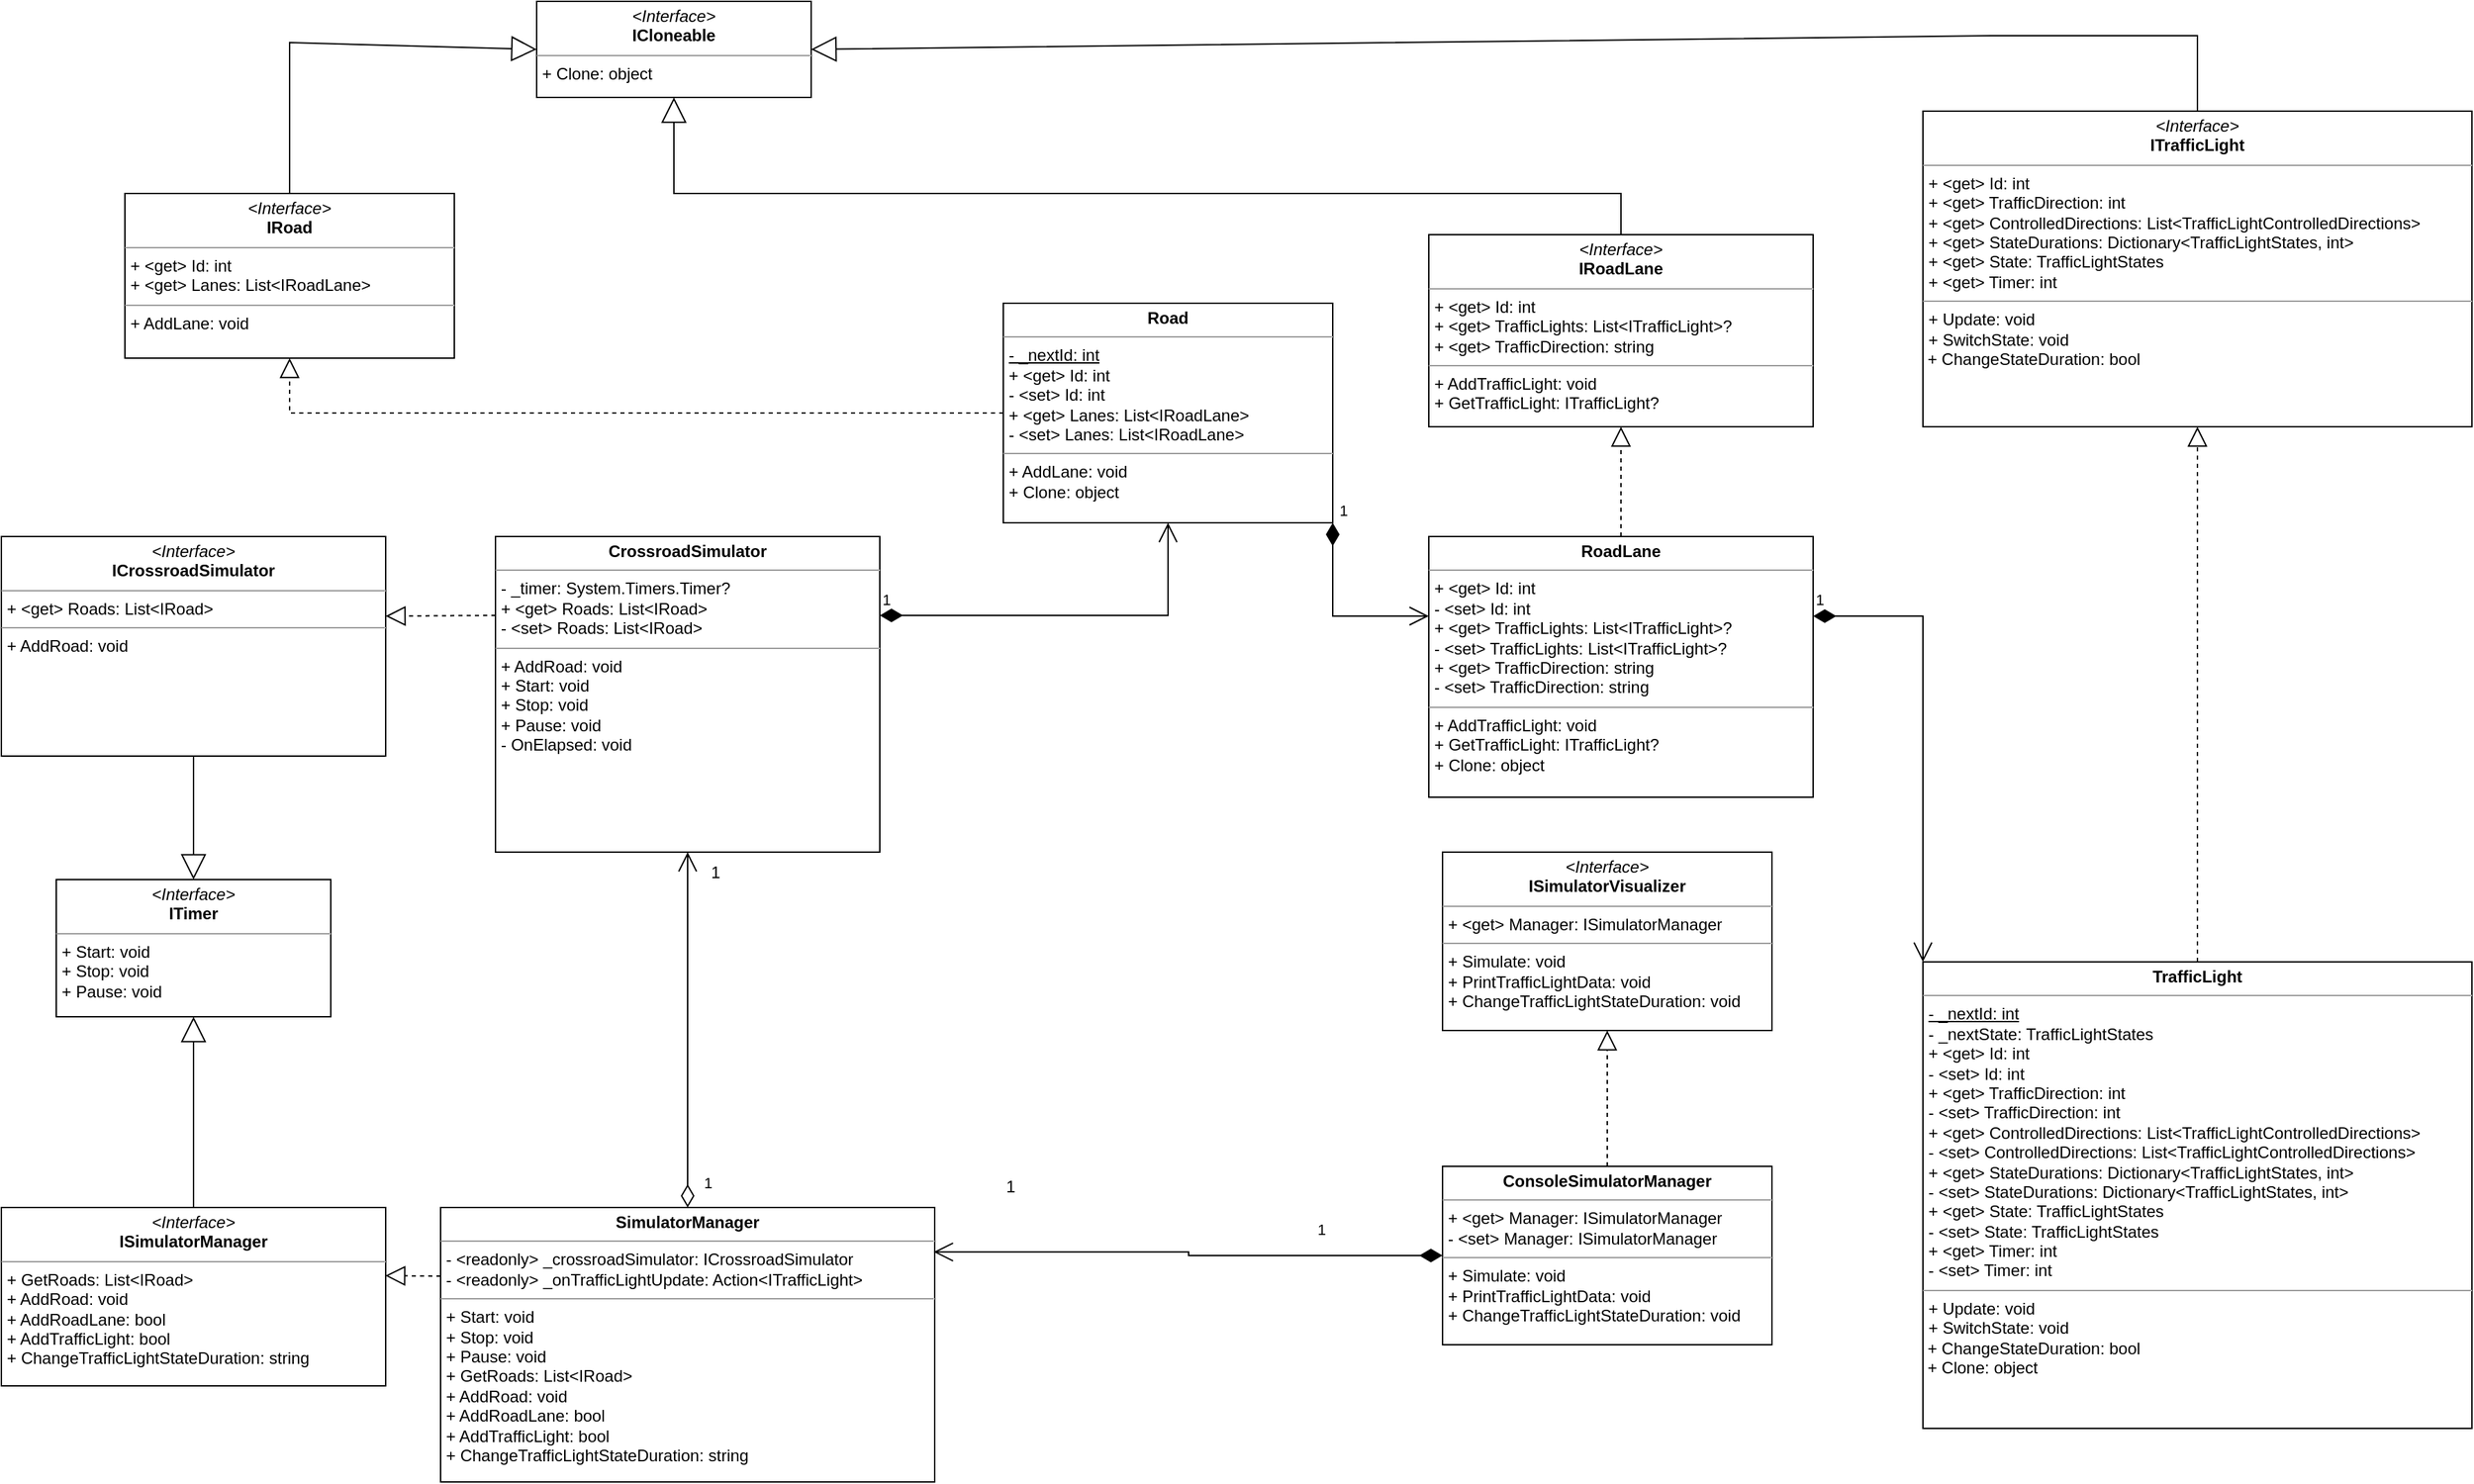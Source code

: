<mxfile version="21.3.2" type="device">
  <diagram name="Страница 1" id="cgj3FhXHCanbjXkyZmL-">
    <mxGraphModel dx="2607" dy="1389" grid="1" gridSize="10" guides="1" tooltips="1" connect="1" arrows="1" fold="1" page="1" pageScale="1" pageWidth="827" pageHeight="1169" math="0" shadow="0">
      <root>
        <mxCell id="0" />
        <mxCell id="1" parent="0" />
        <mxCell id="NIREH0QWhQl2Gp1tPwjf-1" value="&lt;p style=&quot;margin:0px;margin-top:4px;text-align:center;&quot;&gt;&lt;i&gt;&amp;lt;Interface&amp;gt;&lt;/i&gt;&lt;br&gt;&lt;b&gt;ITrafficLight&lt;/b&gt;&lt;/p&gt;&lt;hr size=&quot;1&quot;&gt;&lt;p style=&quot;margin:0px;margin-left:4px;&quot;&gt;&lt;span style=&quot;background-color: initial;&quot;&gt;+ &amp;lt;get&amp;gt; Id: int&lt;/span&gt;&lt;br&gt;&lt;/p&gt;&lt;p style=&quot;margin:0px;margin-left:4px;&quot;&gt;+ &amp;lt;get&amp;gt; TrafficDirection: int&lt;/p&gt;&lt;p style=&quot;margin:0px;margin-left:4px;&quot;&gt;+ &amp;lt;get&amp;gt; ControlledDirections: List&amp;lt;TrafficLightControlledDirections&amp;gt;&lt;br style=&quot;border-color: var(--border-color);&quot;&gt;+ &amp;lt;get&amp;gt; StateDurations: Dictionary&amp;lt;TrafficLightStates, int&amp;gt;&lt;br&gt;&lt;/p&gt;&lt;p style=&quot;margin:0px;margin-left:4px;&quot;&gt;+ &amp;lt;get&amp;gt; State: TrafficLightStates&lt;br style=&quot;border-color: var(--border-color);&quot;&gt;+ &amp;lt;get&amp;gt; Timer: int&lt;br&gt;&lt;/p&gt;&lt;hr size=&quot;1&quot;&gt;&lt;p style=&quot;margin:0px;margin-left:4px;&quot;&gt;+ Update: void&lt;br&gt;+ SwitchState: void&lt;/p&gt;&amp;nbsp;+ ChangeStateDuration: bool" style="verticalAlign=top;align=left;overflow=fill;fontSize=12;fontFamily=Helvetica;html=1;whiteSpace=wrap;" parent="1" vertex="1">
          <mxGeometry x="1560" y="970" width="400" height="230" as="geometry" />
        </mxCell>
        <mxCell id="NIREH0QWhQl2Gp1tPwjf-2" value="&lt;p style=&quot;margin:0px;margin-top:4px;text-align:center;&quot;&gt;&lt;i&gt;&amp;lt;Interface&amp;gt;&lt;/i&gt;&lt;br&gt;&lt;b&gt;ICloneable&lt;/b&gt;&lt;/p&gt;&lt;hr size=&quot;1&quot;&gt;&lt;p style=&quot;margin:0px;margin-left:4px;&quot;&gt;+ Clone: object&lt;/p&gt;" style="verticalAlign=top;align=left;overflow=fill;fontSize=12;fontFamily=Helvetica;html=1;whiteSpace=wrap;" parent="1" vertex="1">
          <mxGeometry x="550" y="890" width="200" height="70" as="geometry" />
        </mxCell>
        <mxCell id="NIREH0QWhQl2Gp1tPwjf-3" value="&lt;p style=&quot;margin:0px;margin-top:4px;text-align:center;&quot;&gt;&lt;i&gt;&amp;lt;Interface&amp;gt;&lt;/i&gt;&lt;br&gt;&lt;b&gt;ITimer&lt;/b&gt;&lt;/p&gt;&lt;hr size=&quot;1&quot;&gt;&lt;p style=&quot;margin:0px;margin-left:4px;&quot;&gt;+ Start: void&lt;/p&gt;&lt;p style=&quot;margin:0px;margin-left:4px;&quot;&gt;+ Stop: void&lt;br&gt;&lt;/p&gt;&lt;p style=&quot;margin:0px;margin-left:4px;&quot;&gt;+ Pause: void&lt;br&gt;&lt;/p&gt;" style="verticalAlign=top;align=left;overflow=fill;fontSize=12;fontFamily=Helvetica;html=1;whiteSpace=wrap;" parent="1" vertex="1">
          <mxGeometry x="200" y="1530" width="200" height="100" as="geometry" />
        </mxCell>
        <mxCell id="NIREH0QWhQl2Gp1tPwjf-4" value="&lt;p style=&quot;margin:0px;margin-top:4px;text-align:center;&quot;&gt;&lt;i&gt;&amp;lt;Interface&amp;gt;&lt;/i&gt;&lt;br&gt;&lt;b&gt;IRoadLane&lt;/b&gt;&lt;br&gt;&lt;/p&gt;&lt;hr size=&quot;1&quot;&gt;&lt;p style=&quot;border-color: var(--border-color); margin: 0px 0px 0px 4px;&quot;&gt;+ &amp;lt;get&amp;gt; Id: int&lt;br style=&quot;border-color: var(--border-color);&quot;&gt;+ &amp;lt;get&amp;gt; TrafficLights: List&amp;lt;ITrafficLight&amp;gt;?&lt;/p&gt;&lt;p style=&quot;border-color: var(--border-color); margin: 0px 0px 0px 4px;&quot;&gt;+ &amp;lt;get&amp;gt; TrafficDirection: string&lt;/p&gt;&lt;hr size=&quot;1&quot;&gt;&lt;p style=&quot;margin:0px;margin-left:4px;&quot;&gt;+ AddTrafficLight: void&lt;br&gt;+ GetTrafficLight: ITrafficLight?&lt;/p&gt;" style="verticalAlign=top;align=left;overflow=fill;fontSize=12;fontFamily=Helvetica;html=1;whiteSpace=wrap;" parent="1" vertex="1">
          <mxGeometry x="1200" y="1060" width="280" height="140" as="geometry" />
        </mxCell>
        <mxCell id="NIREH0QWhQl2Gp1tPwjf-5" value="&lt;p style=&quot;margin:0px;margin-top:4px;text-align:center;&quot;&gt;&lt;i&gt;&amp;lt;Interface&amp;gt;&lt;/i&gt;&lt;br&gt;&lt;b&gt;IRoad&lt;/b&gt;&lt;br&gt;&lt;/p&gt;&lt;hr size=&quot;1&quot;&gt;&lt;p style=&quot;margin:0px;margin-left:4px;&quot;&gt;+ &amp;lt;get&amp;gt; Id: int&lt;br style=&quot;border-color: var(--border-color);&quot;&gt;+ &amp;lt;get&amp;gt; Lanes: List&amp;lt;IRoadLane&amp;gt;&lt;br&gt;&lt;/p&gt;&lt;hr size=&quot;1&quot;&gt;&lt;p style=&quot;margin:0px;margin-left:4px;&quot;&gt;+ AddLane: void&lt;/p&gt;" style="verticalAlign=top;align=left;overflow=fill;fontSize=12;fontFamily=Helvetica;html=1;whiteSpace=wrap;" parent="1" vertex="1">
          <mxGeometry x="250" y="1030" width="240" height="120" as="geometry" />
        </mxCell>
        <mxCell id="NIREH0QWhQl2Gp1tPwjf-6" value="&lt;p style=&quot;margin:0px;margin-top:4px;text-align:center;&quot;&gt;&lt;i&gt;&amp;lt;Interface&amp;gt;&lt;/i&gt;&lt;br&gt;&lt;b&gt;ICrossroadSimulator&lt;/b&gt;&lt;br&gt;&lt;/p&gt;&lt;hr size=&quot;1&quot;&gt;&lt;p style=&quot;margin:0px;margin-left:4px;&quot;&gt;&lt;span style=&quot;background-color: initial;&quot;&gt;+ &amp;lt;get&amp;gt; Roads: List&amp;lt;IRoad&amp;gt;&lt;/span&gt;&lt;br&gt;&lt;/p&gt;&lt;hr size=&quot;1&quot;&gt;&lt;p style=&quot;margin:0px;margin-left:4px;&quot;&gt;+ AddRoad: void&lt;br&gt;&lt;/p&gt;" style="verticalAlign=top;align=left;overflow=fill;fontSize=12;fontFamily=Helvetica;html=1;whiteSpace=wrap;" parent="1" vertex="1">
          <mxGeometry x="160" y="1280" width="280" height="160" as="geometry" />
        </mxCell>
        <mxCell id="NIREH0QWhQl2Gp1tPwjf-7" value="&lt;p style=&quot;margin:0px;margin-top:4px;text-align:center;&quot;&gt;&lt;i&gt;&amp;lt;Interface&amp;gt;&lt;/i&gt;&lt;br&gt;&lt;b&gt;ISimulatorManager&lt;/b&gt;&lt;/p&gt;&lt;hr size=&quot;1&quot;&gt;&lt;p style=&quot;border-color: var(--border-color); margin: 0px 0px 0px 4px;&quot;&gt;+ GetRoads: List&amp;lt;IRoad&amp;gt;&lt;br style=&quot;border-color: var(--border-color);&quot;&gt;+ AddRoad: void&lt;/p&gt;&lt;p style=&quot;margin:0px;margin-left:4px;&quot;&gt;+ AddRoadLane: bool&lt;/p&gt;&lt;p style=&quot;margin:0px;margin-left:4px;&quot;&gt;+ AddTrafficLight: bool&lt;br&gt;&lt;/p&gt;&lt;p style=&quot;border-color: var(--border-color); margin: 0px 0px 0px 4px;&quot;&gt;+ ChangeTrafficLightStateDuration: string&lt;br&gt;&lt;/p&gt;" style="verticalAlign=top;align=left;overflow=fill;fontSize=12;fontFamily=Helvetica;html=1;whiteSpace=wrap;" parent="1" vertex="1">
          <mxGeometry x="160" y="1769" width="280" height="130" as="geometry" />
        </mxCell>
        <mxCell id="NIREH0QWhQl2Gp1tPwjf-8" value="&lt;p style=&quot;margin:0px;margin-top:4px;text-align:center;&quot;&gt;&lt;i&gt;&amp;lt;Interface&amp;gt;&lt;/i&gt;&lt;br&gt;&lt;b&gt;ISimulatorVisualizer&lt;/b&gt;&lt;br&gt;&lt;/p&gt;&lt;hr size=&quot;1&quot;&gt;&lt;p style=&quot;margin:0px;margin-left:4px;&quot;&gt;+ &amp;lt;get&amp;gt; Manager: ISimulatorManager&lt;br&gt;&lt;/p&gt;&lt;hr size=&quot;1&quot;&gt;&lt;p style=&quot;border-color: var(--border-color); margin: 0px 0px 0px 4px;&quot;&gt;+ Simulate: void&lt;/p&gt;&lt;p style=&quot;border-color: var(--border-color); margin: 0px 0px 0px 4px;&quot;&gt;+ PrintTrafficLightData: void&lt;br style=&quot;border-color: var(--border-color);&quot;&gt;&lt;/p&gt;&lt;p style=&quot;border-color: var(--border-color); margin: 0px 0px 0px 4px;&quot;&gt;+ ChangeTrafficLightStateDuration: void&lt;/p&gt;" style="verticalAlign=top;align=left;overflow=fill;fontSize=12;fontFamily=Helvetica;html=1;whiteSpace=wrap;" parent="1" vertex="1">
          <mxGeometry x="1210" y="1510" width="240" height="130" as="geometry" />
        </mxCell>
        <mxCell id="NIREH0QWhQl2Gp1tPwjf-9" value="&lt;p style=&quot;margin:0px;margin-top:4px;text-align:center;&quot;&gt;&lt;b&gt;Road&lt;/b&gt;&lt;br&gt;&lt;/p&gt;&lt;hr size=&quot;1&quot;&gt;&lt;p style=&quot;margin:0px;margin-left:4px;&quot;&gt;&lt;u&gt;-&amp;nbsp;_nextId: int&lt;/u&gt;&lt;/p&gt;&lt;p style=&quot;margin:0px;margin-left:4px;&quot;&gt;+ &amp;lt;get&amp;gt; Id: int&lt;/p&gt;&lt;p style=&quot;margin:0px;margin-left:4px;&quot;&gt;- &amp;lt;set&amp;gt; Id: int&lt;br style=&quot;border-color: var(--border-color);&quot;&gt;+ &amp;lt;get&amp;gt; Lanes: List&amp;lt;IRoadLane&amp;gt;&lt;br&gt;&lt;/p&gt;&lt;p style=&quot;margin:0px;margin-left:4px;&quot;&gt;- &amp;lt;set&amp;gt; Lanes: List&amp;lt;IRoadLane&amp;gt;&lt;br&gt;&lt;/p&gt;&lt;hr size=&quot;1&quot;&gt;&lt;p style=&quot;margin:0px;margin-left:4px;&quot;&gt;+ AddLane: void&lt;/p&gt;&lt;p style=&quot;margin:0px;margin-left:4px;&quot;&gt;+ Clone: object&lt;br&gt;&lt;/p&gt;" style="verticalAlign=top;align=left;overflow=fill;fontSize=12;fontFamily=Helvetica;html=1;whiteSpace=wrap;" parent="1" vertex="1">
          <mxGeometry x="890" y="1110" width="240" height="160" as="geometry" />
        </mxCell>
        <mxCell id="NIREH0QWhQl2Gp1tPwjf-10" value="&lt;p style=&quot;margin:0px;margin-top:4px;text-align:center;&quot;&gt;&lt;b&gt;TrafficLight&lt;/b&gt;&lt;/p&gt;&lt;hr size=&quot;1&quot;&gt;&lt;p style=&quot;margin:0px;margin-left:4px;&quot;&gt;&lt;u style=&quot;border-color: var(--border-color);&quot;&gt;-&amp;nbsp;_nextId: int&lt;/u&gt;&lt;br&gt;&lt;/p&gt;&lt;p style=&quot;margin:0px;margin-left:4px;&quot;&gt;&lt;span style=&quot;border-color: var(--border-color);&quot;&gt;&lt;span style=&quot;border-color: var(--border-color);&quot;&gt;-&amp;nbsp;_nextState: TrafficLightStates&lt;/span&gt;&lt;br&gt;&lt;/span&gt;&lt;/p&gt;&lt;p style=&quot;margin:0px;margin-left:4px;&quot;&gt;&lt;span style=&quot;background-color: initial;&quot;&gt;+ &amp;lt;get&amp;gt; Id: int&lt;/span&gt;&lt;br&gt;&lt;/p&gt;&lt;p style=&quot;margin:0px;margin-left:4px;&quot;&gt;- &amp;lt;set&amp;gt; Id: int&lt;/p&gt;&lt;p style=&quot;margin:0px;margin-left:4px;&quot;&gt;+ &amp;lt;get&amp;gt; TrafficDirection: int&lt;/p&gt;&lt;p style=&quot;margin:0px;margin-left:4px;&quot;&gt;- &amp;lt;set&amp;gt; TrafficDirection: int&lt;br&gt;&lt;/p&gt;&lt;p style=&quot;margin:0px;margin-left:4px;&quot;&gt;+ &amp;lt;get&amp;gt; ControlledDirections: List&amp;lt;TrafficLightControlledDirections&amp;gt;&lt;/p&gt;&lt;p style=&quot;margin:0px;margin-left:4px;&quot;&gt;- &amp;lt;set&amp;gt; ControlledDirections: List&amp;lt;TrafficLightControlledDirections&amp;gt;&lt;br style=&quot;border-color: var(--border-color);&quot;&gt;+ &amp;lt;get&amp;gt; StateDurations: Dictionary&amp;lt;TrafficLightStates, int&amp;gt;&lt;br&gt;&lt;/p&gt;&lt;p style=&quot;margin:0px;margin-left:4px;&quot;&gt;- &amp;lt;set&amp;gt; StateDurations: Dictionary&amp;lt;TrafficLightStates, int&amp;gt;&lt;br&gt;&lt;/p&gt;&lt;p style=&quot;margin:0px;margin-left:4px;&quot;&gt;+ &amp;lt;get&amp;gt; State: TrafficLightStates&lt;/p&gt;&lt;p style=&quot;margin:0px;margin-left:4px;&quot;&gt;- &amp;lt;set&amp;gt; State: TrafficLightStates&lt;br style=&quot;border-color: var(--border-color);&quot;&gt;+ &amp;lt;get&amp;gt; Timer: int&lt;/p&gt;&lt;p style=&quot;border-color: var(--border-color); margin: 0px 0px 0px 4px;&quot;&gt;- &amp;lt;set&amp;gt; Timer: int&lt;/p&gt;&lt;hr size=&quot;1&quot;&gt;&lt;p style=&quot;margin:0px;margin-left:4px;&quot;&gt;+ Update: void&lt;br&gt;+ SwitchState: void&lt;/p&gt;&amp;nbsp;+ ChangeStateDuration: bool&lt;br&gt;&amp;nbsp;+ Clone: object" style="verticalAlign=top;align=left;overflow=fill;fontSize=12;fontFamily=Helvetica;html=1;whiteSpace=wrap;" parent="1" vertex="1">
          <mxGeometry x="1560" y="1590" width="400" height="340" as="geometry" />
        </mxCell>
        <mxCell id="NIREH0QWhQl2Gp1tPwjf-11" value="&lt;p style=&quot;margin:0px;margin-top:4px;text-align:center;&quot;&gt;&lt;b&gt;RoadLane&lt;/b&gt;&lt;br&gt;&lt;/p&gt;&lt;hr size=&quot;1&quot;&gt;&lt;p style=&quot;border-color: var(--border-color); margin: 0px 0px 0px 4px;&quot;&gt;+ &amp;lt;get&amp;gt; Id: int&lt;/p&gt;&lt;p style=&quot;border-color: var(--border-color); margin: 0px 0px 0px 4px;&quot;&gt;- &amp;lt;set&amp;gt; Id: int&lt;br style=&quot;border-color: var(--border-color);&quot;&gt;+ &amp;lt;get&amp;gt; TrafficLights: List&amp;lt;ITrafficLight&amp;gt;?&lt;/p&gt;&lt;p style=&quot;border-color: var(--border-color); margin: 0px 0px 0px 4px;&quot;&gt;- &amp;lt;set&amp;gt; TrafficLights: List&amp;lt;ITrafficLight&amp;gt;?&lt;br&gt;&lt;/p&gt;&lt;p style=&quot;border-color: var(--border-color); margin: 0px 0px 0px 4px;&quot;&gt;+ &amp;lt;get&amp;gt; TrafficDirection: string&lt;/p&gt;&lt;p style=&quot;border-color: var(--border-color); margin: 0px 0px 0px 4px;&quot;&gt;- &amp;lt;set&amp;gt; TrafficDirection: string&lt;br&gt;&lt;/p&gt;&lt;hr size=&quot;1&quot;&gt;&lt;p style=&quot;margin:0px;margin-left:4px;&quot;&gt;+ AddTrafficLight: void&lt;br&gt;+ GetTrafficLight: ITrafficLight?&lt;/p&gt;&lt;p style=&quot;margin:0px;margin-left:4px;&quot;&gt;+ Clone: object&lt;br&gt;&lt;/p&gt;" style="verticalAlign=top;align=left;overflow=fill;fontSize=12;fontFamily=Helvetica;html=1;whiteSpace=wrap;" parent="1" vertex="1">
          <mxGeometry x="1200" y="1280" width="280" height="190" as="geometry" />
        </mxCell>
        <mxCell id="NIREH0QWhQl2Gp1tPwjf-12" value="&lt;p style=&quot;margin:0px;margin-top:4px;text-align:center;&quot;&gt;&lt;b&gt;CrossroadSimulator&lt;/b&gt;&lt;br&gt;&lt;/p&gt;&lt;hr size=&quot;1&quot;&gt;&lt;p style=&quot;margin:0px;margin-left:4px;&quot;&gt;-&amp;nbsp;_timer:&amp;nbsp;System.Timers.Timer?&lt;/p&gt;&lt;p style=&quot;margin:0px;margin-left:4px;&quot;&gt;&lt;span style=&quot;background-color: initial;&quot;&gt;+ &amp;lt;get&amp;gt; Roads: List&amp;lt;IRoad&amp;gt;&lt;/span&gt;&lt;br&gt;&lt;/p&gt;&lt;p style=&quot;margin:0px;margin-left:4px;&quot;&gt;- &amp;lt;set&amp;gt; Roads: List&amp;lt;IRoad&amp;gt;&lt;br&gt;&lt;/p&gt;&lt;hr size=&quot;1&quot;&gt;&lt;p style=&quot;margin:0px;margin-left:4px;&quot;&gt;+ AddRoad: void&lt;br&gt;&lt;/p&gt;&lt;p style=&quot;border-color: var(--border-color); margin: 0px 0px 0px 4px;&quot;&gt;+ Start: void&lt;/p&gt;&lt;p style=&quot;border-color: var(--border-color); margin: 0px 0px 0px 4px;&quot;&gt;+ Stop: void&lt;br style=&quot;border-color: var(--border-color);&quot;&gt;&lt;/p&gt;&lt;p style=&quot;border-color: var(--border-color); margin: 0px 0px 0px 4px;&quot;&gt;+ Pause: void&lt;/p&gt;&lt;p style=&quot;border-color: var(--border-color); margin: 0px 0px 0px 4px;&quot;&gt;- OnElapsed: void&lt;br&gt;&lt;/p&gt;" style="verticalAlign=top;align=left;overflow=fill;fontSize=12;fontFamily=Helvetica;html=1;whiteSpace=wrap;" parent="1" vertex="1">
          <mxGeometry x="520" y="1280" width="280" height="230" as="geometry" />
        </mxCell>
        <mxCell id="NIREH0QWhQl2Gp1tPwjf-14" value="&lt;p style=&quot;margin:0px;margin-top:4px;text-align:center;&quot;&gt;&lt;b style=&quot;border-color: var(--border-color);&quot;&gt;SimulatorManager&lt;/b&gt;&lt;/p&gt;&lt;hr size=&quot;1&quot;&gt;&lt;p style=&quot;border-color: var(--border-color); margin: 0px 0px 0px 4px;&quot;&gt;- &amp;lt;readonly&amp;gt; _crossroadSimulator: ICrossroadSimulator&lt;/p&gt;&lt;p style=&quot;border-color: var(--border-color); margin: 0px 0px 0px 4px;&quot;&gt;- &amp;lt;readonly&amp;gt; _onTrafficLightUpdate: Action&amp;lt;ITrafficLight&amp;gt;&lt;/p&gt;&lt;hr size=&quot;1&quot;&gt;&lt;p style=&quot;border-color: var(--border-color); margin: 0px 0px 0px 4px;&quot;&gt;+ Start: void&lt;/p&gt;&lt;p style=&quot;border-color: var(--border-color); margin: 0px 0px 0px 4px;&quot;&gt;+ Stop: void&lt;br style=&quot;border-color: var(--border-color);&quot;&gt;&lt;/p&gt;&lt;p style=&quot;border-color: var(--border-color); margin: 0px 0px 0px 4px;&quot;&gt;+ Pause: void&lt;/p&gt;&lt;p style=&quot;border-color: var(--border-color); margin: 0px 0px 0px 4px;&quot;&gt;+ GetRoads: List&amp;lt;IRoad&amp;gt;&lt;br style=&quot;border-color: var(--border-color);&quot;&gt;+ AddRoad: void&lt;/p&gt;&lt;p style=&quot;border-color: var(--border-color); margin: 0px 0px 0px 4px;&quot;&gt;+ AddRoadLane: bool&lt;/p&gt;&lt;p style=&quot;border-color: var(--border-color); margin: 0px 0px 0px 4px;&quot;&gt;+ AddTrafficLight: bool&lt;br style=&quot;border-color: var(--border-color);&quot;&gt;&lt;/p&gt;&lt;p style=&quot;border-color: var(--border-color); margin: 0px 0px 0px 4px;&quot;&gt;+ ChangeTrafficLightStateDuration: string&lt;/p&gt;" style="verticalAlign=top;align=left;overflow=fill;fontSize=12;fontFamily=Helvetica;html=1;whiteSpace=wrap;" parent="1" vertex="1">
          <mxGeometry x="480" y="1769" width="360" height="200" as="geometry" />
        </mxCell>
        <mxCell id="NIREH0QWhQl2Gp1tPwjf-15" value="&lt;p style=&quot;margin:0px;margin-top:4px;text-align:center;&quot;&gt;&lt;b&gt;ConsoleSimulatorManager&lt;/b&gt;&lt;br&gt;&lt;/p&gt;&lt;hr size=&quot;1&quot;&gt;&lt;p style=&quot;margin:0px;margin-left:4px;&quot;&gt;+ &amp;lt;get&amp;gt; Manager: ISimulatorManager&lt;br&gt;&lt;/p&gt;&lt;p style=&quot;margin:0px;margin-left:4px;&quot;&gt;- &amp;lt;set&amp;gt; Manager: ISimulatorManager&lt;br&gt;&lt;/p&gt;&lt;hr size=&quot;1&quot;&gt;&lt;p style=&quot;border-color: var(--border-color); margin: 0px 0px 0px 4px;&quot;&gt;+ Simulate: void&lt;/p&gt;&lt;p style=&quot;border-color: var(--border-color); margin: 0px 0px 0px 4px;&quot;&gt;+ PrintTrafficLightData: void&lt;br style=&quot;border-color: var(--border-color);&quot;&gt;&lt;/p&gt;&lt;p style=&quot;border-color: var(--border-color); margin: 0px 0px 0px 4px;&quot;&gt;+ ChangeTrafficLightStateDuration: void&lt;/p&gt;" style="verticalAlign=top;align=left;overflow=fill;fontSize=12;fontFamily=Helvetica;html=1;whiteSpace=wrap;" parent="1" vertex="1">
          <mxGeometry x="1210" y="1739" width="240" height="130" as="geometry" />
        </mxCell>
        <mxCell id="NIREH0QWhQl2Gp1tPwjf-20" value="" style="endArrow=block;dashed=1;endFill=0;endSize=12;html=1;rounded=0;entryX=0.5;entryY=1;entryDx=0;entryDy=0;" parent="1" target="NIREH0QWhQl2Gp1tPwjf-5" edge="1">
          <mxGeometry width="160" relative="1" as="geometry">
            <mxPoint x="890" y="1190" as="sourcePoint" />
            <mxPoint x="1020" y="1230" as="targetPoint" />
            <Array as="points">
              <mxPoint x="890" y="1190" />
              <mxPoint x="370" y="1190" />
            </Array>
          </mxGeometry>
        </mxCell>
        <mxCell id="NIREH0QWhQl2Gp1tPwjf-21" value="" style="endArrow=block;dashed=1;endFill=0;endSize=12;html=1;rounded=0;entryX=0.5;entryY=1;entryDx=0;entryDy=0;exitX=0.5;exitY=0;exitDx=0;exitDy=0;" parent="1" source="NIREH0QWhQl2Gp1tPwjf-11" target="NIREH0QWhQl2Gp1tPwjf-4" edge="1">
          <mxGeometry width="160" relative="1" as="geometry">
            <mxPoint x="1010" y="1270" as="sourcePoint" />
            <mxPoint x="1170" y="1270" as="targetPoint" />
          </mxGeometry>
        </mxCell>
        <mxCell id="NIREH0QWhQl2Gp1tPwjf-22" value="" style="endArrow=block;dashed=1;endFill=0;endSize=12;html=1;rounded=0;entryX=0.5;entryY=1;entryDx=0;entryDy=0;exitX=0.5;exitY=0;exitDx=0;exitDy=0;" parent="1" source="NIREH0QWhQl2Gp1tPwjf-10" target="NIREH0QWhQl2Gp1tPwjf-1" edge="1">
          <mxGeometry width="160" relative="1" as="geometry">
            <mxPoint x="1010" y="1270" as="sourcePoint" />
            <mxPoint x="1170" y="1270" as="targetPoint" />
          </mxGeometry>
        </mxCell>
        <mxCell id="NIREH0QWhQl2Gp1tPwjf-24" value="" style="endArrow=block;endSize=16;endFill=0;html=1;rounded=0;entryX=0;entryY=0.5;entryDx=0;entryDy=0;exitX=0.5;exitY=0;exitDx=0;exitDy=0;" parent="1" source="NIREH0QWhQl2Gp1tPwjf-5" target="NIREH0QWhQl2Gp1tPwjf-2" edge="1">
          <mxGeometry x="0.407" width="160" relative="1" as="geometry">
            <mxPoint x="990" y="960" as="sourcePoint" />
            <mxPoint x="1150" y="960" as="targetPoint" />
            <Array as="points">
              <mxPoint x="370" y="920" />
            </Array>
            <mxPoint as="offset" />
          </mxGeometry>
        </mxCell>
        <mxCell id="NIREH0QWhQl2Gp1tPwjf-25" value="" style="endArrow=block;endSize=16;endFill=0;html=1;rounded=0;exitX=0.5;exitY=0;exitDx=0;exitDy=0;entryX=1;entryY=0.5;entryDx=0;entryDy=0;" parent="1" source="NIREH0QWhQl2Gp1tPwjf-1" target="NIREH0QWhQl2Gp1tPwjf-2" edge="1">
          <mxGeometry x="0.093" width="160" relative="1" as="geometry">
            <mxPoint x="1570" y="830" as="sourcePoint" />
            <mxPoint x="1730" y="830" as="targetPoint" />
            <Array as="points">
              <mxPoint x="1760" y="915" />
              <mxPoint x="1610" y="915" />
            </Array>
            <mxPoint as="offset" />
          </mxGeometry>
        </mxCell>
        <mxCell id="NIREH0QWhQl2Gp1tPwjf-26" value="" style="endArrow=block;endSize=16;endFill=0;html=1;rounded=0;entryX=0.5;entryY=1;entryDx=0;entryDy=0;exitX=0.5;exitY=0;exitDx=0;exitDy=0;" parent="1" source="NIREH0QWhQl2Gp1tPwjf-4" target="NIREH0QWhQl2Gp1tPwjf-2" edge="1">
          <mxGeometry width="160" relative="1" as="geometry">
            <mxPoint x="1060" y="1020" as="sourcePoint" />
            <mxPoint x="1220" y="1020" as="targetPoint" />
            <Array as="points">
              <mxPoint x="1340" y="1030" />
              <mxPoint x="650" y="1030" />
            </Array>
          </mxGeometry>
        </mxCell>
        <mxCell id="NIREH0QWhQl2Gp1tPwjf-27" value="1" style="endArrow=open;html=1;endSize=12;startArrow=diamondThin;startSize=14;startFill=1;edgeStyle=orthogonalEdgeStyle;align=left;verticalAlign=bottom;rounded=0;exitX=1;exitY=0.25;exitDx=0;exitDy=0;entryX=0.5;entryY=1;entryDx=0;entryDy=0;" parent="1" source="NIREH0QWhQl2Gp1tPwjf-12" target="NIREH0QWhQl2Gp1tPwjf-9" edge="1">
          <mxGeometry x="-1" y="3" relative="1" as="geometry">
            <mxPoint x="770" y="1240" as="sourcePoint" />
            <mxPoint x="930" y="1240" as="targetPoint" />
            <Array as="points">
              <mxPoint x="1010" y="1338" />
            </Array>
          </mxGeometry>
        </mxCell>
        <mxCell id="NIREH0QWhQl2Gp1tPwjf-32" value="1" style="endArrow=open;html=1;endSize=12;startArrow=diamondThin;startSize=14;startFill=1;edgeStyle=orthogonalEdgeStyle;align=left;verticalAlign=bottom;rounded=0;exitX=1;exitY=1;exitDx=0;exitDy=0;entryX=-0.001;entryY=0.36;entryDx=0;entryDy=0;entryPerimeter=0;" parent="1" source="NIREH0QWhQl2Gp1tPwjf-9" edge="1">
          <mxGeometry x="-1" y="3" relative="1" as="geometry">
            <mxPoint x="1120" y="1338" as="sourcePoint" />
            <mxPoint x="1200" y="1338" as="targetPoint" />
            <Array as="points">
              <mxPoint x="1130" y="1338" />
            </Array>
          </mxGeometry>
        </mxCell>
        <mxCell id="NIREH0QWhQl2Gp1tPwjf-36" value="1" style="endArrow=open;html=1;endSize=12;startArrow=diamondThin;startSize=14;startFill=1;edgeStyle=orthogonalEdgeStyle;align=left;verticalAlign=bottom;rounded=0;exitX=1;exitY=0.25;exitDx=0;exitDy=0;entryX=0;entryY=0;entryDx=0;entryDy=0;" parent="1" edge="1" target="NIREH0QWhQl2Gp1tPwjf-10">
          <mxGeometry x="-1" y="3" relative="1" as="geometry">
            <mxPoint x="1480" y="1338" as="sourcePoint" />
            <mxPoint x="1560" y="1338" as="targetPoint" />
            <Array as="points">
              <mxPoint x="1560" y="1338" />
            </Array>
          </mxGeometry>
        </mxCell>
        <mxCell id="NIREH0QWhQl2Gp1tPwjf-38" value="" style="endArrow=block;dashed=1;endFill=0;endSize=12;html=1;rounded=0;exitX=0;exitY=0.25;exitDx=0;exitDy=0;" parent="1" source="NIREH0QWhQl2Gp1tPwjf-12" edge="1">
          <mxGeometry width="160" relative="1" as="geometry">
            <mxPoint x="820" y="1410" as="sourcePoint" />
            <mxPoint x="440" y="1338" as="targetPoint" />
          </mxGeometry>
        </mxCell>
        <mxCell id="NIREH0QWhQl2Gp1tPwjf-40" value="" style="endArrow=block;dashed=1;endFill=0;endSize=12;html=1;rounded=0;exitX=0;exitY=0.25;exitDx=0;exitDy=0;entryX=0.999;entryY=0.382;entryDx=0;entryDy=0;entryPerimeter=0;" parent="1" source="NIREH0QWhQl2Gp1tPwjf-14" target="NIREH0QWhQl2Gp1tPwjf-7" edge="1">
          <mxGeometry width="160" relative="1" as="geometry">
            <mxPoint x="820" y="1410" as="sourcePoint" />
            <mxPoint x="490" y="1660" as="targetPoint" />
          </mxGeometry>
        </mxCell>
        <mxCell id="NIREH0QWhQl2Gp1tPwjf-41" value="" style="endArrow=block;endSize=16;endFill=0;html=1;rounded=0;entryX=0.5;entryY=0;entryDx=0;entryDy=0;exitX=0.5;exitY=1;exitDx=0;exitDy=0;" parent="1" source="NIREH0QWhQl2Gp1tPwjf-6" target="NIREH0QWhQl2Gp1tPwjf-3" edge="1">
          <mxGeometry width="160" relative="1" as="geometry">
            <mxPoint x="520" y="1600" as="sourcePoint" />
            <mxPoint x="980" y="1410" as="targetPoint" />
          </mxGeometry>
        </mxCell>
        <mxCell id="NIREH0QWhQl2Gp1tPwjf-42" value="" style="endArrow=block;endSize=16;endFill=0;html=1;rounded=0;exitX=0.5;exitY=0;exitDx=0;exitDy=0;entryX=0.5;entryY=1;entryDx=0;entryDy=0;" parent="1" source="NIREH0QWhQl2Gp1tPwjf-7" target="NIREH0QWhQl2Gp1tPwjf-3" edge="1">
          <mxGeometry width="160" relative="1" as="geometry">
            <mxPoint x="820" y="1410" as="sourcePoint" />
            <mxPoint x="980" y="1410" as="targetPoint" />
          </mxGeometry>
        </mxCell>
        <mxCell id="NIREH0QWhQl2Gp1tPwjf-43" value="1" style="endArrow=open;html=1;endSize=12;startArrow=diamondThin;startSize=14;startFill=0;edgeStyle=orthogonalEdgeStyle;align=left;verticalAlign=bottom;rounded=0;entryX=0.5;entryY=1;entryDx=0;entryDy=0;exitX=0.5;exitY=0;exitDx=0;exitDy=0;" parent="1" source="NIREH0QWhQl2Gp1tPwjf-14" target="NIREH0QWhQl2Gp1tPwjf-12" edge="1">
          <mxGeometry x="-0.92" y="-10" relative="1" as="geometry">
            <mxPoint x="680" y="1660" as="sourcePoint" />
            <mxPoint x="980" y="1670" as="targetPoint" />
            <mxPoint y="1" as="offset" />
          </mxGeometry>
        </mxCell>
        <mxCell id="NIREH0QWhQl2Gp1tPwjf-44" value="1" style="text;html=1;align=center;verticalAlign=middle;resizable=0;points=[];autosize=1;strokeColor=none;fillColor=none;" parent="1" vertex="1">
          <mxGeometry x="665" y="1510" width="30" height="30" as="geometry" />
        </mxCell>
        <mxCell id="NIREH0QWhQl2Gp1tPwjf-45" value="" style="endArrow=block;dashed=1;endFill=0;endSize=12;html=1;rounded=0;entryX=0.5;entryY=1;entryDx=0;entryDy=0;exitX=0.5;exitY=0;exitDx=0;exitDy=0;" parent="1" source="NIREH0QWhQl2Gp1tPwjf-15" target="NIREH0QWhQl2Gp1tPwjf-8" edge="1">
          <mxGeometry width="160" relative="1" as="geometry">
            <mxPoint x="1070" y="1670" as="sourcePoint" />
            <mxPoint x="1230" y="1670" as="targetPoint" />
          </mxGeometry>
        </mxCell>
        <mxCell id="NIREH0QWhQl2Gp1tPwjf-51" value="1" style="endArrow=open;html=1;endSize=12;startArrow=diamondThin;startSize=14;startFill=1;edgeStyle=orthogonalEdgeStyle;align=left;verticalAlign=bottom;rounded=0;entryX=0.998;entryY=0.162;entryDx=0;entryDy=0;exitX=0;exitY=0.5;exitDx=0;exitDy=0;entryPerimeter=0;" parent="1" source="NIREH0QWhQl2Gp1tPwjf-15" target="NIREH0QWhQl2Gp1tPwjf-14" edge="1">
          <mxGeometry x="-0.5" y="-10" relative="1" as="geometry">
            <mxPoint x="960" y="1770.05" as="sourcePoint" />
            <mxPoint x="880" y="1770" as="targetPoint" />
            <Array as="points" />
            <mxPoint as="offset" />
          </mxGeometry>
        </mxCell>
        <mxCell id="NIREH0QWhQl2Gp1tPwjf-52" value="1" style="text;html=1;align=center;verticalAlign=middle;resizable=0;points=[];autosize=1;strokeColor=none;fillColor=none;" parent="1" vertex="1">
          <mxGeometry x="880" y="1739" width="30" height="30" as="geometry" />
        </mxCell>
      </root>
    </mxGraphModel>
  </diagram>
</mxfile>
